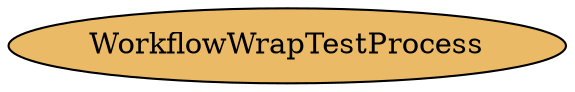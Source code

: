 digraph WorkflowWrap {
ratio=1
node [style=filled]
WrappedWorkflow [ fillcolor="#ebba66",label=WorkflowWrapTestProcess,toplabel=multiinput ];
}

